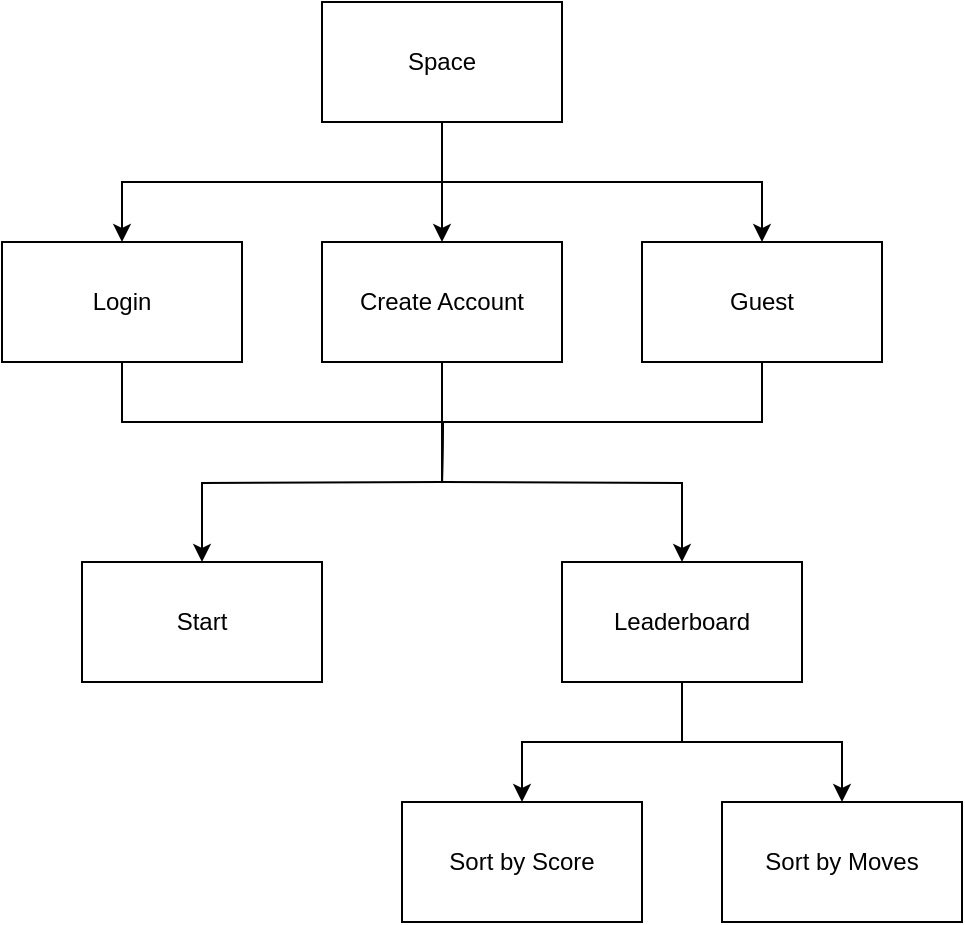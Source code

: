 <mxfile version="24.8.3">
  <diagram name="Page-1" id="3vYE8z8AcommCCEMgqKF">
    <mxGraphModel dx="820" dy="550" grid="1" gridSize="10" guides="1" tooltips="1" connect="1" arrows="1" fold="1" page="1" pageScale="1" pageWidth="827" pageHeight="1169" math="0" shadow="0">
      <root>
        <mxCell id="0" />
        <mxCell id="1" parent="0" />
        <mxCell id="rjcDLvDcxJaPnUba-sbS-6" style="edgeStyle=orthogonalEdgeStyle;rounded=0;orthogonalLoop=1;jettySize=auto;html=1;exitX=0.5;exitY=1;exitDx=0;exitDy=0;entryX=0.5;entryY=0;entryDx=0;entryDy=0;" edge="1" parent="1" source="rjcDLvDcxJaPnUba-sbS-1" target="rjcDLvDcxJaPnUba-sbS-2">
          <mxGeometry relative="1" as="geometry" />
        </mxCell>
        <mxCell id="rjcDLvDcxJaPnUba-sbS-7" style="edgeStyle=orthogonalEdgeStyle;rounded=0;orthogonalLoop=1;jettySize=auto;html=1;exitX=0.5;exitY=1;exitDx=0;exitDy=0;entryX=0.5;entryY=0;entryDx=0;entryDy=0;" edge="1" parent="1" source="rjcDLvDcxJaPnUba-sbS-1" target="rjcDLvDcxJaPnUba-sbS-3">
          <mxGeometry relative="1" as="geometry" />
        </mxCell>
        <mxCell id="rjcDLvDcxJaPnUba-sbS-8" style="edgeStyle=orthogonalEdgeStyle;rounded=0;orthogonalLoop=1;jettySize=auto;html=1;exitX=0.5;exitY=1;exitDx=0;exitDy=0;entryX=0.5;entryY=0;entryDx=0;entryDy=0;" edge="1" parent="1" source="rjcDLvDcxJaPnUba-sbS-1" target="rjcDLvDcxJaPnUba-sbS-4">
          <mxGeometry relative="1" as="geometry" />
        </mxCell>
        <mxCell id="rjcDLvDcxJaPnUba-sbS-1" value="Space" style="rounded=0;whiteSpace=wrap;html=1;" vertex="1" parent="1">
          <mxGeometry x="360" y="40" width="120" height="60" as="geometry" />
        </mxCell>
        <mxCell id="rjcDLvDcxJaPnUba-sbS-38" style="edgeStyle=orthogonalEdgeStyle;rounded=0;orthogonalLoop=1;jettySize=auto;html=1;exitX=0.5;exitY=1;exitDx=0;exitDy=0;endArrow=none;endFill=0;" edge="1" parent="1" source="rjcDLvDcxJaPnUba-sbS-2">
          <mxGeometry relative="1" as="geometry">
            <mxPoint x="420" y="280" as="targetPoint" />
          </mxGeometry>
        </mxCell>
        <mxCell id="rjcDLvDcxJaPnUba-sbS-2" value="Login" style="rounded=0;whiteSpace=wrap;html=1;" vertex="1" parent="1">
          <mxGeometry x="200" y="160" width="120" height="60" as="geometry" />
        </mxCell>
        <mxCell id="rjcDLvDcxJaPnUba-sbS-39" style="edgeStyle=orthogonalEdgeStyle;rounded=0;orthogonalLoop=1;jettySize=auto;html=1;exitX=0.5;exitY=1;exitDx=0;exitDy=0;endArrow=none;endFill=0;" edge="1" parent="1" source="rjcDLvDcxJaPnUba-sbS-3">
          <mxGeometry relative="1" as="geometry">
            <mxPoint x="420.048" y="280" as="targetPoint" />
          </mxGeometry>
        </mxCell>
        <mxCell id="rjcDLvDcxJaPnUba-sbS-3" value="Create Account" style="rounded=0;whiteSpace=wrap;html=1;" vertex="1" parent="1">
          <mxGeometry x="360" y="160" width="120" height="60" as="geometry" />
        </mxCell>
        <mxCell id="rjcDLvDcxJaPnUba-sbS-40" style="edgeStyle=orthogonalEdgeStyle;rounded=0;orthogonalLoop=1;jettySize=auto;html=1;exitX=0.5;exitY=1;exitDx=0;exitDy=0;endArrow=none;endFill=0;" edge="1" parent="1" source="rjcDLvDcxJaPnUba-sbS-4">
          <mxGeometry relative="1" as="geometry">
            <mxPoint x="420" y="280" as="targetPoint" />
          </mxGeometry>
        </mxCell>
        <mxCell id="rjcDLvDcxJaPnUba-sbS-4" value="Guest" style="rounded=0;whiteSpace=wrap;html=1;" vertex="1" parent="1">
          <mxGeometry x="520" y="160" width="120" height="60" as="geometry" />
        </mxCell>
        <mxCell id="rjcDLvDcxJaPnUba-sbS-10" value="Start" style="rounded=0;whiteSpace=wrap;html=1;" vertex="1" parent="1">
          <mxGeometry x="240" y="320" width="120" height="60" as="geometry" />
        </mxCell>
        <mxCell id="rjcDLvDcxJaPnUba-sbS-11" value="Leaderboard" style="rounded=0;whiteSpace=wrap;html=1;" vertex="1" parent="1">
          <mxGeometry x="480" y="320" width="120" height="60" as="geometry" />
        </mxCell>
        <mxCell id="rjcDLvDcxJaPnUba-sbS-29" style="edgeStyle=orthogonalEdgeStyle;rounded=0;orthogonalLoop=1;jettySize=auto;html=1;entryX=0.5;entryY=0;entryDx=0;entryDy=0;exitX=0.5;exitY=1;exitDx=0;exitDy=0;" edge="1" parent="1" target="rjcDLvDcxJaPnUba-sbS-31" source="rjcDLvDcxJaPnUba-sbS-11">
          <mxGeometry relative="1" as="geometry">
            <mxPoint x="530" y="410" as="sourcePoint" />
          </mxGeometry>
        </mxCell>
        <mxCell id="rjcDLvDcxJaPnUba-sbS-30" style="edgeStyle=orthogonalEdgeStyle;rounded=0;orthogonalLoop=1;jettySize=auto;html=1;entryX=0.5;entryY=0;entryDx=0;entryDy=0;exitX=0.5;exitY=1;exitDx=0;exitDy=0;" edge="1" parent="1" target="rjcDLvDcxJaPnUba-sbS-32" source="rjcDLvDcxJaPnUba-sbS-11">
          <mxGeometry relative="1" as="geometry">
            <mxPoint x="540" y="400" as="sourcePoint" />
          </mxGeometry>
        </mxCell>
        <mxCell id="rjcDLvDcxJaPnUba-sbS-31" value="Sort by Score" style="rounded=0;whiteSpace=wrap;html=1;" vertex="1" parent="1">
          <mxGeometry x="400" y="440" width="120" height="60" as="geometry" />
        </mxCell>
        <mxCell id="rjcDLvDcxJaPnUba-sbS-32" value="Sort by Moves" style="rounded=0;whiteSpace=wrap;html=1;" vertex="1" parent="1">
          <mxGeometry x="560" y="440" width="120" height="60" as="geometry" />
        </mxCell>
        <mxCell id="rjcDLvDcxJaPnUba-sbS-41" style="edgeStyle=orthogonalEdgeStyle;rounded=0;orthogonalLoop=1;jettySize=auto;html=1;entryX=0.5;entryY=0;entryDx=0;entryDy=0;" edge="1" parent="1" target="rjcDLvDcxJaPnUba-sbS-10">
          <mxGeometry relative="1" as="geometry">
            <mxPoint x="430" y="290" as="targetPoint" />
            <mxPoint x="420" y="280" as="sourcePoint" />
          </mxGeometry>
        </mxCell>
        <mxCell id="rjcDLvDcxJaPnUba-sbS-42" style="edgeStyle=orthogonalEdgeStyle;rounded=0;orthogonalLoop=1;jettySize=auto;html=1;entryX=0.5;entryY=0;entryDx=0;entryDy=0;" edge="1" parent="1" target="rjcDLvDcxJaPnUba-sbS-11">
          <mxGeometry relative="1" as="geometry">
            <mxPoint x="310" y="330" as="targetPoint" />
            <mxPoint x="420" y="280" as="sourcePoint" />
          </mxGeometry>
        </mxCell>
      </root>
    </mxGraphModel>
  </diagram>
</mxfile>
